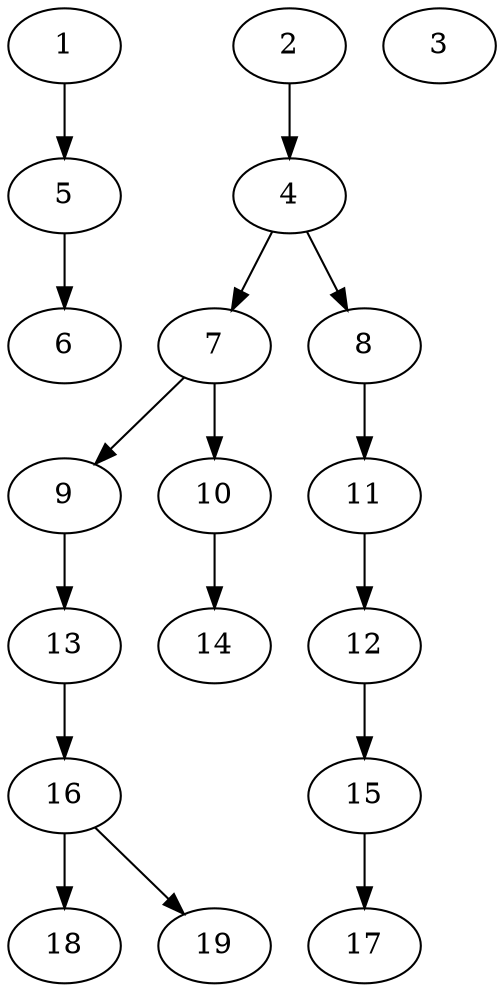 // DAG (tier=1-easy, mode=data, n=19, ccr=0.321, fat=0.440, density=0.207, regular=0.664, jump=0.074, mindata=1048576, maxdata=8388608)
// DAG automatically generated by daggen at Sun Aug 24 16:33:33 2025
// /home/ermia/Project/Environments/daggen/bin/daggen --dot --ccr 0.321 --fat 0.440 --regular 0.664 --density 0.207 --jump 0.074 --mindata 1048576 --maxdata 8388608 -n 19 
digraph G {
  1 [size="400837503759966400", alpha="0.13", expect_size="200418751879983200"]
  1 -> 5 [size ="435107064184832"]
  2 [size="187985300026289", alpha="0.16", expect_size="93992650013144"]
  2 -> 4 [size ="20808990720000"]
  3 [size="143259303940811824", alpha="0.14", expect_size="71629651970405912"]
  4 [size="1009548750552200", alpha="0.08", expect_size="504774375276100"]
  4 -> 7 [size ="69433590546432"]
  4 -> 8 [size ="69433590546432"]
  5 [size="14769682067815560", alpha="0.13", expect_size="7384841033907780"]
  5 -> 6 [size ="258576358572032"]
  6 [size="194898934564044931072", alpha="0.05", expect_size="97449467282022465536"]
  7 [size="20877201196403654656", alpha="0.19", expect_size="10438600598201827328"]
  7 -> 9 [size ="60655684026368"]
  7 -> 10 [size ="60655684026368"]
  8 [size="36791537031245201408", alpha="0.03", expect_size="18395768515622600704"]
  8 -> 11 [size ="88495653650432"]
  9 [size="565934144855277888", alpha="0.15", expect_size="282967072427638944"]
  9 -> 13 [size ="282095473655808"]
  10 [size="618160559623035904", alpha="0.19", expect_size="309080279811517952"]
  10 -> 14 [size ="285902584676352"]
  11 [size="857759603243176", alpha="0.12", expect_size="428879801621588"]
  11 -> 12 [size ="105776999825408"]
  12 [size="63793984079164616", alpha="0.15", expect_size="31896992039582308"]
  12 -> 15 [size ="29491200000000"]
  13 [size="493569694398469696", alpha="0.06", expect_size="246784847199234848"]
  13 -> 16 [size ="277444829380608"]
  14 [size="2062000360262534", alpha="0.07", expect_size="1031000180131267"]
  15 [size="185452000967881916416", alpha="0.19", expect_size="92726000483940958208"]
  15 -> 17 [size ="260162283634688"]
  16 [size="16050819612761558", alpha="0.15", expect_size="8025409806380779"]
  16 -> 18 [size ="22672192831488"]
  16 -> 19 [size ="22672192831488"]
  17 [size="1075397119886670336", alpha="0.10", expect_size="537698559943335168"]
  18 [size="2762721799205904", alpha="0.20", expect_size="1381360899602952"]
  19 [size="2712883802954268672", alpha="0.03", expect_size="1356441901477134336"]
}